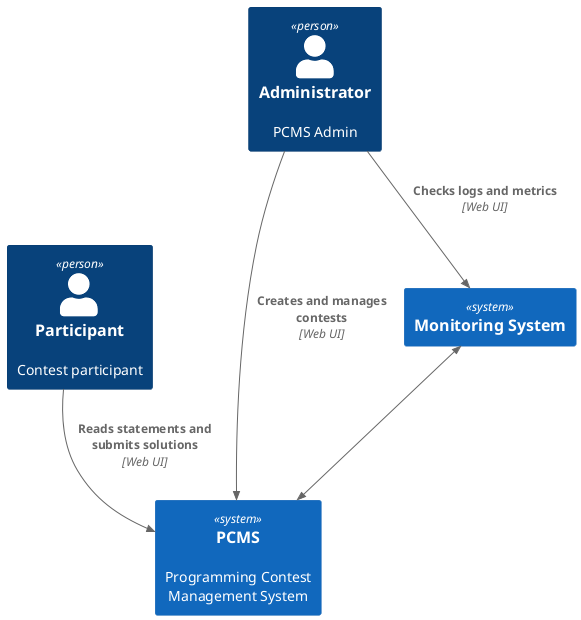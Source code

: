 @startuml
!include <C4/C4_Context>
Person(Participant, "Participant", "Contest participant",$tags="")

Person(Administrator, "Administrator", "PCMS Admin",$tags="")

System(PCMS, "PCMS", "Programming Contest Management System",$tags="")

System(Monitoring_System, "Monitoring System", "",$tags="")

Rel(Participant, PCMS, "Reads statements and submits solutions","Web UI")

Rel(Administrator, PCMS, "Creates and manages contests","Web UI")

Rel(Administrator, Monitoring_System, "Checks logs and metrics","Web UI")

BiRel(Monitoring_System, PCMS, "","")
@enduml
